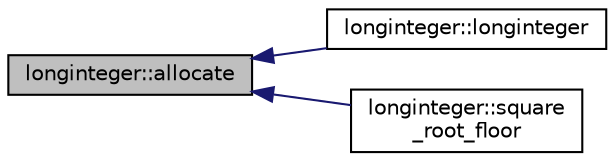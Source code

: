 digraph "longinteger::allocate"
{
  edge [fontname="Helvetica",fontsize="10",labelfontname="Helvetica",labelfontsize="10"];
  node [fontname="Helvetica",fontsize="10",shape=record];
  rankdir="LR";
  Node141 [label="longinteger::allocate",height=0.2,width=0.4,color="black", fillcolor="grey75", style="filled", fontcolor="black"];
  Node141 -> Node142 [dir="back",color="midnightblue",fontsize="10",style="solid",fontname="Helvetica"];
  Node142 [label="longinteger::longinteger",height=0.2,width=0.4,color="black", fillcolor="white", style="filled",URL="$d3/d71/classlonginteger.html#a46c003f48c7bb112056651dae89c8e72"];
  Node141 -> Node143 [dir="back",color="midnightblue",fontsize="10",style="solid",fontname="Helvetica"];
  Node143 [label="longinteger::square\l_root_floor",height=0.2,width=0.4,color="black", fillcolor="white", style="filled",URL="$d3/d71/classlonginteger.html#a1b5b30f8bc750d1304390f518e43aa0f"];
}
